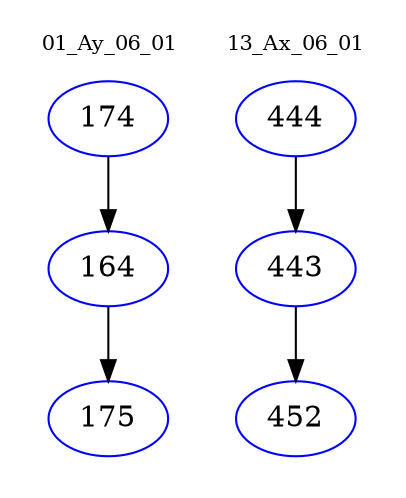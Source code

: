 digraph{
subgraph cluster_0 {
color = white
label = "01_Ay_06_01";
fontsize=10;
T0_174 [label="174", color="blue"]
T0_174 -> T0_164 [color="black"]
T0_164 [label="164", color="blue"]
T0_164 -> T0_175 [color="black"]
T0_175 [label="175", color="blue"]
}
subgraph cluster_1 {
color = white
label = "13_Ax_06_01";
fontsize=10;
T1_444 [label="444", color="blue"]
T1_444 -> T1_443 [color="black"]
T1_443 [label="443", color="blue"]
T1_443 -> T1_452 [color="black"]
T1_452 [label="452", color="blue"]
}
}
